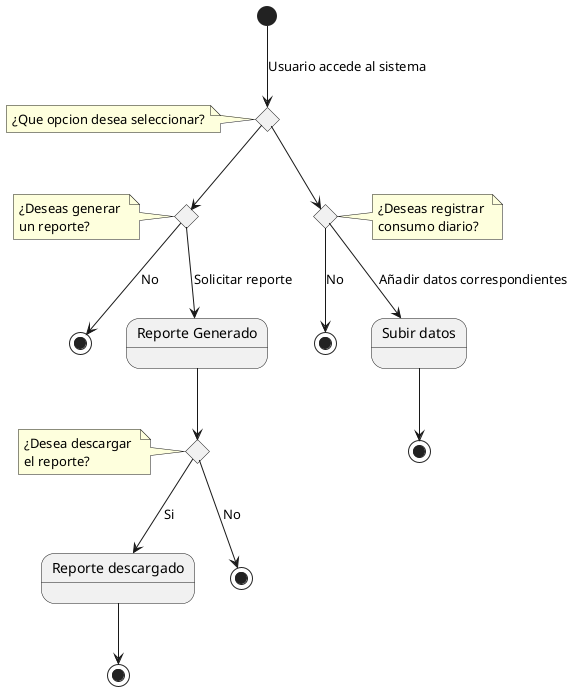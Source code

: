 @startuml
state choice1 <<choice>>
note left of choice1: ¿Que opcion desea seleccionar?
[*]-->choice1: Usuario accede al sistema
state choice2 <<choice>>
state choice3 <<choice>>
note left of choice2: ¿Deseas generar \nun reporte?
note right of choice3: ¿Deseas registrar \nconsumo diario?
choice1-->choice2
choice1-->choice3
state end1 <<end>>
choice2-->end1: No
state end2 <<end>>
choice3-->end2: No
state "Reporte Generado" as long1
choice2-->long1: Solicitar reporte
state choice4 <<choice>>
note left of choice4: ¿Desea descargar \nel reporte?
long1-->choice4
state "Reporte descargado" as long2
state end3 <<end>>
choice4-->long2: Si
long2-->end3
state end4 <<end>>
choice4-->end4: No
state "Subir datos" as long5
choice3-->long5: Añadir datos correspondientes
state end5 <<end>>
long5-->end5
@enduml